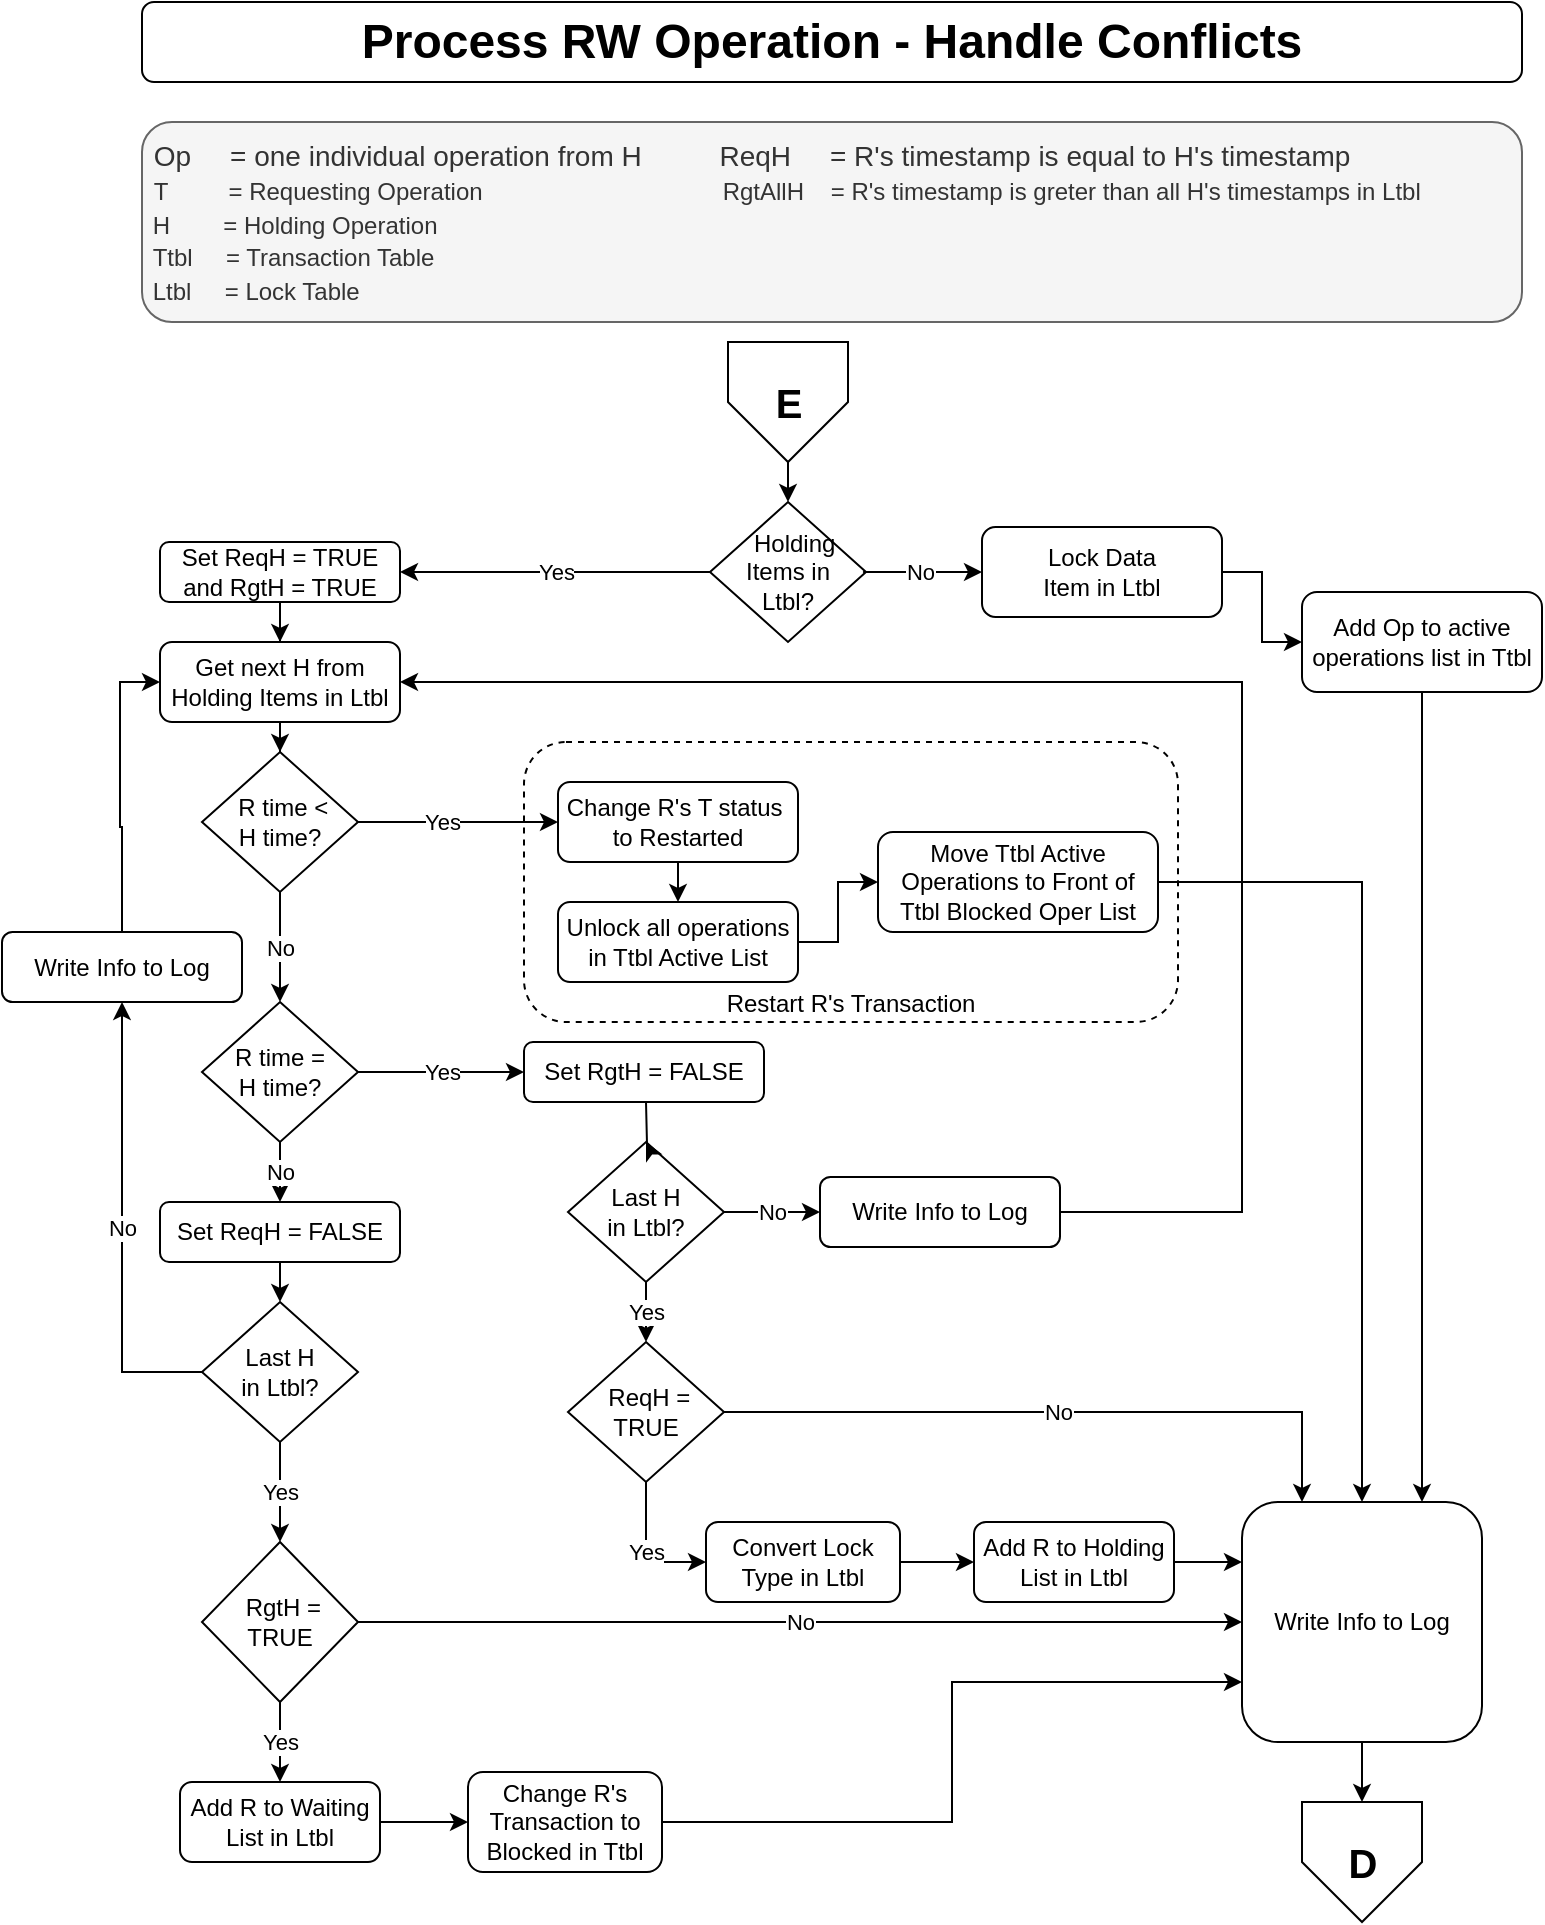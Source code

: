 <mxfile version="13.10.8" type="github">
  <diagram id="C5RBs43oDa-KdzZeNtuy" name="Page-1">
    <mxGraphModel dx="978" dy="665" grid="1" gridSize="10" guides="1" tooltips="1" connect="1" arrows="1" fold="1" page="1" pageScale="1" pageWidth="827" pageHeight="1169" math="0" shadow="0">
      <root>
        <mxCell id="WIyWlLk6GJQsqaUBKTNV-0" />
        <mxCell id="WIyWlLk6GJQsqaUBKTNV-1" parent="WIyWlLk6GJQsqaUBKTNV-0" />
        <mxCell id="a0qcRUhDXjjUuK-SwN_m-12" value="Restart R&#39;s Transaction" style="rounded=1;whiteSpace=wrap;html=1;fontSize=12;glass=0;strokeWidth=1;shadow=0;container=0;dashed=1;verticalAlign=bottom;" vertex="1" parent="WIyWlLk6GJQsqaUBKTNV-1">
          <mxGeometry x="271" y="410" width="327" height="140" as="geometry" />
        </mxCell>
        <mxCell id="MxyfuENbYduMKJOF5cX6-17" value="Process RW Operation - Handle Conflicts" style="rounded=1;whiteSpace=wrap;html=1;fontSize=24;glass=0;strokeWidth=1;shadow=0;fontStyle=1" parent="WIyWlLk6GJQsqaUBKTNV-1" vertex="1">
          <mxGeometry x="80" y="40" width="690" height="40" as="geometry" />
        </mxCell>
        <mxCell id="MxyfuENbYduMKJOF5cX6-45" value="&amp;nbsp;Op&amp;nbsp; &amp;nbsp; &amp;nbsp;= one individual operation from H&amp;nbsp; &amp;nbsp; &amp;nbsp; &amp;nbsp; &amp;nbsp; ReqH&amp;nbsp; &amp;nbsp; &amp;nbsp;= R&#39;s timestamp is equal to H&#39;s timestamp&lt;br&gt;&amp;nbsp;&lt;span style=&quot;text-align: center ; font-size: 12px&quot;&gt;&lt;font style=&quot;font-size: 12px&quot;&gt;T&amp;nbsp; &amp;nbsp; &amp;nbsp; &amp;nbsp; &amp;nbsp;= Requesting Operation&amp;nbsp; &amp;nbsp; &amp;nbsp; &amp;nbsp; &amp;nbsp; &amp;nbsp; &amp;nbsp; &amp;nbsp; &amp;nbsp; &amp;nbsp; &amp;nbsp; &amp;nbsp; &amp;nbsp; &amp;nbsp; &amp;nbsp; &amp;nbsp; &amp;nbsp; &amp;nbsp; RgtAllH&amp;nbsp; &amp;nbsp; = R&#39;s timestamp is greter than all H&#39;s timestamps in Ltbl&lt;br&gt;&amp;nbsp;H&amp;nbsp; &amp;nbsp; &amp;nbsp; &amp;nbsp; = Holding Operation&lt;br&gt;&amp;nbsp;Ttbl&amp;nbsp; &amp;nbsp; &amp;nbsp;= Transaction Table&lt;br&gt;&amp;nbsp;Ltbl&amp;nbsp; &amp;nbsp; &amp;nbsp;= Lock Table&lt;br&gt;&lt;/font&gt;&lt;/span&gt;" style="text;html=1;align=left;verticalAlign=top;whiteSpace=wrap;rounded=1;fontSize=14;labelBorderColor=none;spacingTop=2;spacingLeft=0;spacingBottom=0;spacingRight=0;spacing=2;perimeterSpacing=0;strokeWidth=1;labelPadding=-1;fillColor=#f5f5f5;strokeColor=#666666;fontColor=#333333;" parent="WIyWlLk6GJQsqaUBKTNV-1" vertex="1">
          <mxGeometry x="80" y="100" width="690" height="100" as="geometry" />
        </mxCell>
        <mxCell id="b_4wLnTa9Ot5EjCLIlPe-1" value="E" style="verticalLabelPosition=middle;verticalAlign=middle;html=1;shape=offPageConnector;rounded=0;size=0.5;labelPosition=center;align=center;fontSize=20;fontStyle=1" parent="WIyWlLk6GJQsqaUBKTNV-1" vertex="1">
          <mxGeometry x="373" y="210" width="60" height="60" as="geometry" />
        </mxCell>
        <mxCell id="a0qcRUhDXjjUuK-SwN_m-22" value="Yes" style="edgeStyle=orthogonalEdgeStyle;rounded=0;orthogonalLoop=1;jettySize=auto;html=1;exitX=0;exitY=0.5;exitDx=0;exitDy=0;entryX=1;entryY=0.5;entryDx=0;entryDy=0;" edge="1" parent="WIyWlLk6GJQsqaUBKTNV-1" source="P3ikQWSBlR8Jcj2DVICu-0" target="a0qcRUhDXjjUuK-SwN_m-0">
          <mxGeometry relative="1" as="geometry" />
        </mxCell>
        <mxCell id="P3ikQWSBlR8Jcj2DVICu-0" value="&amp;nbsp; Holding &lt;br&gt;Items in &lt;br&gt;Ltbl?" style="rhombus;whiteSpace=wrap;html=1;container=0;" parent="WIyWlLk6GJQsqaUBKTNV-1" vertex="1">
          <mxGeometry x="364" y="290" width="78" height="70" as="geometry" />
        </mxCell>
        <mxCell id="P3ikQWSBlR8Jcj2DVICu-1" style="edgeStyle=orthogonalEdgeStyle;rounded=0;orthogonalLoop=1;jettySize=auto;html=1;entryX=0.5;entryY=0;entryDx=0;entryDy=0;exitX=0.5;exitY=1;exitDx=0;exitDy=0;" parent="WIyWlLk6GJQsqaUBKTNV-1" source="b_4wLnTa9Ot5EjCLIlPe-1" target="P3ikQWSBlR8Jcj2DVICu-0" edge="1">
          <mxGeometry x="310" y="250" as="geometry">
            <mxPoint x="403" y="270" as="sourcePoint" />
            <mxPoint x="403" y="400" as="targetPoint" />
            <Array as="points" />
          </mxGeometry>
        </mxCell>
        <mxCell id="P3ikQWSBlR8Jcj2DVICu-2" value="Lock Data &lt;br&gt;Item in Ltbl" style="rounded=1;whiteSpace=wrap;html=1;fontSize=12;glass=0;strokeWidth=1;shadow=0;container=0;" parent="WIyWlLk6GJQsqaUBKTNV-1" vertex="1">
          <mxGeometry x="500" y="302.5" width="120" height="45" as="geometry" />
        </mxCell>
        <mxCell id="P3ikQWSBlR8Jcj2DVICu-3" value="D" style="verticalLabelPosition=middle;verticalAlign=middle;html=1;shape=offPageConnector;rounded=0;size=0.5;labelPosition=center;align=center;fontSize=20;fontStyle=1" parent="WIyWlLk6GJQsqaUBKTNV-1" vertex="1">
          <mxGeometry x="660" y="940" width="60" height="60" as="geometry" />
        </mxCell>
        <mxCell id="P3ikQWSBlR8Jcj2DVICu-6" value="" style="endArrow=classic;html=1;exitX=1;exitY=0.5;exitDx=0;exitDy=0;edgeStyle=orthogonalEdgeStyle;entryX=0;entryY=0.5;entryDx=0;entryDy=0;" parent="WIyWlLk6GJQsqaUBKTNV-1" source="P3ikQWSBlR8Jcj2DVICu-0" target="P3ikQWSBlR8Jcj2DVICu-2" edge="1">
          <mxGeometry x="310" y="250" as="geometry">
            <mxPoint x="378" y="445" as="sourcePoint" />
            <mxPoint x="403" y="400" as="targetPoint" />
            <Array as="points">
              <mxPoint x="440" y="325" />
              <mxPoint x="440" y="325" />
            </Array>
          </mxGeometry>
        </mxCell>
        <mxCell id="P3ikQWSBlR8Jcj2DVICu-7" value="No" style="edgeLabel;resizable=0;html=1;align=center;verticalAlign=middle;container=0;" parent="P3ikQWSBlR8Jcj2DVICu-6" connectable="0" vertex="1">
          <mxGeometry relative="1" as="geometry" />
        </mxCell>
        <mxCell id="P3ikQWSBlR8Jcj2DVICu-8" style="edgeStyle=orthogonalEdgeStyle;rounded=0;orthogonalLoop=1;jettySize=auto;html=1;entryX=0;entryY=0.5;entryDx=0;entryDy=0;exitX=1;exitY=0.5;exitDx=0;exitDy=0;" parent="WIyWlLk6GJQsqaUBKTNV-1" source="P3ikQWSBlR8Jcj2DVICu-2" target="ci1VZqPzHlIvv0wYTucQ-0" edge="1">
          <mxGeometry x="320" y="295" as="geometry">
            <mxPoint x="413" y="315" as="sourcePoint" />
            <mxPoint x="413" y="335" as="targetPoint" />
            <Array as="points" />
          </mxGeometry>
        </mxCell>
        <mxCell id="ci1VZqPzHlIvv0wYTucQ-0" value="Add Op to active operations list in Ttbl" style="rounded=1;whiteSpace=wrap;html=1;fontSize=12;glass=0;strokeWidth=1;shadow=0;container=0;" parent="WIyWlLk6GJQsqaUBKTNV-1" vertex="1">
          <mxGeometry x="660" y="335" width="120" height="50" as="geometry" />
        </mxCell>
        <mxCell id="ci1VZqPzHlIvv0wYTucQ-1" style="edgeStyle=orthogonalEdgeStyle;rounded=0;orthogonalLoop=1;jettySize=auto;html=1;entryX=0.75;entryY=0;entryDx=0;entryDy=0;exitX=0.5;exitY=1;exitDx=0;exitDy=0;" parent="WIyWlLk6GJQsqaUBKTNV-1" source="ci1VZqPzHlIvv0wYTucQ-0" target="a0qcRUhDXjjUuK-SwN_m-6" edge="1">
          <mxGeometry x="330" y="305" as="geometry">
            <mxPoint x="620" y="370" as="sourcePoint" />
            <mxPoint x="670" y="370" as="targetPoint" />
            <Array as="points" />
          </mxGeometry>
        </mxCell>
        <mxCell id="a0qcRUhDXjjUuK-SwN_m-3" value="" style="edgeStyle=orthogonalEdgeStyle;rounded=0;orthogonalLoop=1;jettySize=auto;html=1;" edge="1" parent="WIyWlLk6GJQsqaUBKTNV-1" source="a0qcRUhDXjjUuK-SwN_m-0" target="a0qcRUhDXjjUuK-SwN_m-2">
          <mxGeometry relative="1" as="geometry" />
        </mxCell>
        <mxCell id="a0qcRUhDXjjUuK-SwN_m-0" value="Set ReqH = TRUE and RgtH = TRUE" style="rounded=1;whiteSpace=wrap;html=1;fontSize=12;glass=0;strokeWidth=1;shadow=0;container=0;" vertex="1" parent="WIyWlLk6GJQsqaUBKTNV-1">
          <mxGeometry x="89" y="310" width="120" height="30" as="geometry" />
        </mxCell>
        <mxCell id="a0qcRUhDXjjUuK-SwN_m-5" value="" style="edgeStyle=orthogonalEdgeStyle;rounded=0;orthogonalLoop=1;jettySize=auto;html=1;" edge="1" parent="WIyWlLk6GJQsqaUBKTNV-1" source="a0qcRUhDXjjUuK-SwN_m-2" target="a0qcRUhDXjjUuK-SwN_m-4">
          <mxGeometry relative="1" as="geometry" />
        </mxCell>
        <mxCell id="a0qcRUhDXjjUuK-SwN_m-2" value="Get next H from Holding Items in Ltbl" style="rounded=1;whiteSpace=wrap;html=1;fontSize=12;glass=0;strokeWidth=1;shadow=0;container=0;" vertex="1" parent="WIyWlLk6GJQsqaUBKTNV-1">
          <mxGeometry x="89" y="360" width="120" height="40" as="geometry" />
        </mxCell>
        <mxCell id="a0qcRUhDXjjUuK-SwN_m-9" value="Yes" style="edgeStyle=orthogonalEdgeStyle;rounded=0;orthogonalLoop=1;jettySize=auto;html=1;entryX=0;entryY=0.5;entryDx=0;entryDy=0;exitX=1;exitY=0.5;exitDx=0;exitDy=0;" edge="1" parent="WIyWlLk6GJQsqaUBKTNV-1" source="a0qcRUhDXjjUuK-SwN_m-4" target="a0qcRUhDXjjUuK-SwN_m-23">
          <mxGeometry relative="1" as="geometry">
            <mxPoint x="170" y="497.5" as="targetPoint" />
            <Array as="points">
              <mxPoint x="180" y="450" />
              <mxPoint x="180" y="450" />
            </Array>
          </mxGeometry>
        </mxCell>
        <mxCell id="a0qcRUhDXjjUuK-SwN_m-15" value="No" style="edgeStyle=orthogonalEdgeStyle;rounded=0;orthogonalLoop=1;jettySize=auto;html=1;" edge="1" parent="WIyWlLk6GJQsqaUBKTNV-1" source="a0qcRUhDXjjUuK-SwN_m-4" target="a0qcRUhDXjjUuK-SwN_m-13">
          <mxGeometry relative="1" as="geometry" />
        </mxCell>
        <mxCell id="a0qcRUhDXjjUuK-SwN_m-4" value="&amp;nbsp;R time &amp;lt; &lt;br&gt;H time?" style="rhombus;whiteSpace=wrap;html=1;container=0;" vertex="1" parent="WIyWlLk6GJQsqaUBKTNV-1">
          <mxGeometry x="110" y="415" width="78" height="70" as="geometry" />
        </mxCell>
        <mxCell id="a0qcRUhDXjjUuK-SwN_m-7" value="" style="edgeStyle=orthogonalEdgeStyle;rounded=0;orthogonalLoop=1;jettySize=auto;html=1;" edge="1" parent="WIyWlLk6GJQsqaUBKTNV-1" source="a0qcRUhDXjjUuK-SwN_m-6" target="P3ikQWSBlR8Jcj2DVICu-3">
          <mxGeometry relative="1" as="geometry" />
        </mxCell>
        <mxCell id="a0qcRUhDXjjUuK-SwN_m-6" value="Write Info to Log" style="rounded=1;whiteSpace=wrap;html=1;fontSize=12;glass=0;strokeWidth=1;shadow=0;container=0;" vertex="1" parent="WIyWlLk6GJQsqaUBKTNV-1">
          <mxGeometry x="630" y="790" width="120" height="120" as="geometry" />
        </mxCell>
        <mxCell id="a0qcRUhDXjjUuK-SwN_m-18" value="Yes" style="edgeStyle=orthogonalEdgeStyle;rounded=0;orthogonalLoop=1;jettySize=auto;html=1;entryX=0;entryY=0.5;entryDx=0;entryDy=0;" edge="1" parent="WIyWlLk6GJQsqaUBKTNV-1" source="a0qcRUhDXjjUuK-SwN_m-13" target="a0qcRUhDXjjUuK-SwN_m-17">
          <mxGeometry relative="1" as="geometry">
            <mxPoint x="193" y="575" as="targetPoint" />
          </mxGeometry>
        </mxCell>
        <mxCell id="a0qcRUhDXjjUuK-SwN_m-46" value="No" style="edgeStyle=orthogonalEdgeStyle;rounded=0;orthogonalLoop=1;jettySize=auto;html=1;exitX=0.5;exitY=1;exitDx=0;exitDy=0;entryX=0.5;entryY=0;entryDx=0;entryDy=0;" edge="1" parent="WIyWlLk6GJQsqaUBKTNV-1" source="a0qcRUhDXjjUuK-SwN_m-13" target="a0qcRUhDXjjUuK-SwN_m-45">
          <mxGeometry relative="1" as="geometry" />
        </mxCell>
        <mxCell id="a0qcRUhDXjjUuK-SwN_m-13" value="&amp;nbsp;R time =&amp;nbsp;&lt;br&gt;H time?" style="rhombus;whiteSpace=wrap;html=1;container=0;" vertex="1" parent="WIyWlLk6GJQsqaUBKTNV-1">
          <mxGeometry x="110" y="540" width="78" height="70" as="geometry" />
        </mxCell>
        <mxCell id="a0qcRUhDXjjUuK-SwN_m-34" value="Yes" style="edgeStyle=orthogonalEdgeStyle;rounded=0;orthogonalLoop=1;jettySize=auto;html=1;exitX=0.5;exitY=1;exitDx=0;exitDy=0;" edge="1" parent="WIyWlLk6GJQsqaUBKTNV-1" source="a0qcRUhDXjjUuK-SwN_m-14" target="a0qcRUhDXjjUuK-SwN_m-33">
          <mxGeometry relative="1" as="geometry" />
        </mxCell>
        <mxCell id="a0qcRUhDXjjUuK-SwN_m-14" value="Last H &lt;br&gt;in Ltbl?" style="rhombus;whiteSpace=wrap;html=1;container=0;" vertex="1" parent="WIyWlLk6GJQsqaUBKTNV-1">
          <mxGeometry x="293" y="610" width="78" height="70" as="geometry" />
        </mxCell>
        <mxCell id="a0qcRUhDXjjUuK-SwN_m-19" value="" style="edgeStyle=orthogonalEdgeStyle;rounded=0;orthogonalLoop=1;jettySize=auto;html=1;" edge="1" parent="WIyWlLk6GJQsqaUBKTNV-1" target="a0qcRUhDXjjUuK-SwN_m-14">
          <mxGeometry relative="1" as="geometry">
            <mxPoint x="332.0" y="590" as="sourcePoint" />
          </mxGeometry>
        </mxCell>
        <mxCell id="a0qcRUhDXjjUuK-SwN_m-17" value="Set RgtH = FALSE" style="rounded=1;whiteSpace=wrap;html=1;fontSize=12;glass=0;strokeWidth=1;shadow=0;container=0;" vertex="1" parent="WIyWlLk6GJQsqaUBKTNV-1">
          <mxGeometry x="271" y="560" width="120" height="30" as="geometry" />
        </mxCell>
        <mxCell id="a0qcRUhDXjjUuK-SwN_m-30" style="edgeStyle=orthogonalEdgeStyle;rounded=0;orthogonalLoop=1;jettySize=auto;html=1;exitX=0.5;exitY=1;exitDx=0;exitDy=0;entryX=0.5;entryY=0;entryDx=0;entryDy=0;" edge="1" parent="WIyWlLk6GJQsqaUBKTNV-1" source="a0qcRUhDXjjUuK-SwN_m-23" target="a0qcRUhDXjjUuK-SwN_m-24">
          <mxGeometry relative="1" as="geometry" />
        </mxCell>
        <mxCell id="a0qcRUhDXjjUuK-SwN_m-23" value="Change R&#39;s T status&amp;nbsp;&lt;br&gt;to Restarted" style="rounded=1;whiteSpace=wrap;html=1;fontSize=12;glass=0;strokeWidth=1;shadow=0;container=0;" vertex="1" parent="WIyWlLk6GJQsqaUBKTNV-1">
          <mxGeometry x="288" y="430" width="120" height="40" as="geometry" />
        </mxCell>
        <mxCell id="a0qcRUhDXjjUuK-SwN_m-31" style="edgeStyle=orthogonalEdgeStyle;rounded=0;orthogonalLoop=1;jettySize=auto;html=1;exitX=1;exitY=0.5;exitDx=0;exitDy=0;entryX=0;entryY=0.5;entryDx=0;entryDy=0;" edge="1" parent="WIyWlLk6GJQsqaUBKTNV-1" source="a0qcRUhDXjjUuK-SwN_m-24" target="a0qcRUhDXjjUuK-SwN_m-25">
          <mxGeometry relative="1" as="geometry" />
        </mxCell>
        <mxCell id="a0qcRUhDXjjUuK-SwN_m-24" value="Unlock all operations in Ttbl Active List" style="rounded=1;whiteSpace=wrap;html=1;fontSize=12;glass=0;strokeWidth=1;shadow=0;container=0;" vertex="1" parent="WIyWlLk6GJQsqaUBKTNV-1">
          <mxGeometry x="288" y="490" width="120" height="40" as="geometry" />
        </mxCell>
        <mxCell id="a0qcRUhDXjjUuK-SwN_m-29" style="edgeStyle=orthogonalEdgeStyle;rounded=0;orthogonalLoop=1;jettySize=auto;html=1;exitX=1;exitY=0.5;exitDx=0;exitDy=0;entryX=0.5;entryY=0;entryDx=0;entryDy=0;" edge="1" parent="WIyWlLk6GJQsqaUBKTNV-1" source="a0qcRUhDXjjUuK-SwN_m-25" target="a0qcRUhDXjjUuK-SwN_m-6">
          <mxGeometry relative="1" as="geometry" />
        </mxCell>
        <mxCell id="a0qcRUhDXjjUuK-SwN_m-25" value="Move Ttbl Active Operations to Front of Ttbl Blocked Oper List" style="rounded=1;whiteSpace=wrap;html=1;fontSize=12;glass=0;strokeWidth=1;shadow=0;container=0;" vertex="1" parent="WIyWlLk6GJQsqaUBKTNV-1">
          <mxGeometry x="448" y="455" width="140" height="50" as="geometry" />
        </mxCell>
        <mxCell id="a0qcRUhDXjjUuK-SwN_m-35" value="No" style="edgeStyle=orthogonalEdgeStyle;rounded=0;orthogonalLoop=1;jettySize=auto;html=1;exitX=1;exitY=0.5;exitDx=0;exitDy=0;entryX=0.25;entryY=0;entryDx=0;entryDy=0;" edge="1" parent="WIyWlLk6GJQsqaUBKTNV-1" source="a0qcRUhDXjjUuK-SwN_m-33" target="a0qcRUhDXjjUuK-SwN_m-6">
          <mxGeometry relative="1" as="geometry" />
        </mxCell>
        <mxCell id="a0qcRUhDXjjUuK-SwN_m-41" value="Yes" style="edgeStyle=orthogonalEdgeStyle;rounded=0;orthogonalLoop=1;jettySize=auto;html=1;exitX=0.5;exitY=1;exitDx=0;exitDy=0;entryX=0;entryY=0.5;entryDx=0;entryDy=0;" edge="1" parent="WIyWlLk6GJQsqaUBKTNV-1" source="a0qcRUhDXjjUuK-SwN_m-33" target="a0qcRUhDXjjUuK-SwN_m-39">
          <mxGeometry relative="1" as="geometry" />
        </mxCell>
        <mxCell id="a0qcRUhDXjjUuK-SwN_m-33" value="&amp;nbsp;ReqH = TRUE" style="rhombus;whiteSpace=wrap;html=1;container=0;" vertex="1" parent="WIyWlLk6GJQsqaUBKTNV-1">
          <mxGeometry x="293" y="710" width="78" height="70" as="geometry" />
        </mxCell>
        <mxCell id="a0qcRUhDXjjUuK-SwN_m-38" style="edgeStyle=orthogonalEdgeStyle;rounded=0;orthogonalLoop=1;jettySize=auto;html=1;exitX=1;exitY=0.5;exitDx=0;exitDy=0;entryX=1;entryY=0.5;entryDx=0;entryDy=0;" edge="1" parent="WIyWlLk6GJQsqaUBKTNV-1" source="a0qcRUhDXjjUuK-SwN_m-36" target="a0qcRUhDXjjUuK-SwN_m-2">
          <mxGeometry relative="1" as="geometry">
            <Array as="points">
              <mxPoint x="630" y="645" />
              <mxPoint x="630" y="380" />
            </Array>
          </mxGeometry>
        </mxCell>
        <mxCell id="a0qcRUhDXjjUuK-SwN_m-36" value="Write Info to Log" style="rounded=1;whiteSpace=wrap;html=1;fontSize=12;glass=0;strokeWidth=1;shadow=0;container=0;" vertex="1" parent="WIyWlLk6GJQsqaUBKTNV-1">
          <mxGeometry x="419" y="627.5" width="120" height="35" as="geometry" />
        </mxCell>
        <mxCell id="a0qcRUhDXjjUuK-SwN_m-37" value="No" style="edgeStyle=orthogonalEdgeStyle;rounded=0;orthogonalLoop=1;jettySize=auto;html=1;exitX=1;exitY=0.5;exitDx=0;exitDy=0;entryX=0;entryY=0.5;entryDx=0;entryDy=0;" edge="1" parent="WIyWlLk6GJQsqaUBKTNV-1" source="a0qcRUhDXjjUuK-SwN_m-14" target="a0qcRUhDXjjUuK-SwN_m-36">
          <mxGeometry relative="1" as="geometry">
            <mxPoint x="328" y="645" as="sourcePoint" />
            <mxPoint x="199" y="380" as="targetPoint" />
            <Array as="points" />
          </mxGeometry>
        </mxCell>
        <mxCell id="a0qcRUhDXjjUuK-SwN_m-43" style="edgeStyle=orthogonalEdgeStyle;rounded=0;orthogonalLoop=1;jettySize=auto;html=1;exitX=1;exitY=0.5;exitDx=0;exitDy=0;entryX=0;entryY=0.5;entryDx=0;entryDy=0;" edge="1" parent="WIyWlLk6GJQsqaUBKTNV-1" source="a0qcRUhDXjjUuK-SwN_m-39" target="a0qcRUhDXjjUuK-SwN_m-40">
          <mxGeometry relative="1" as="geometry" />
        </mxCell>
        <mxCell id="a0qcRUhDXjjUuK-SwN_m-39" value="Convert Lock &lt;br&gt;Type in Ltbl" style="rounded=1;whiteSpace=wrap;html=1;fontSize=12;glass=0;strokeWidth=1;shadow=0;container=0;" vertex="1" parent="WIyWlLk6GJQsqaUBKTNV-1">
          <mxGeometry x="362" y="800" width="97" height="40" as="geometry" />
        </mxCell>
        <mxCell id="a0qcRUhDXjjUuK-SwN_m-51" style="edgeStyle=orthogonalEdgeStyle;rounded=0;orthogonalLoop=1;jettySize=auto;html=1;exitX=1;exitY=0.5;exitDx=0;exitDy=0;entryX=0;entryY=0.25;entryDx=0;entryDy=0;" edge="1" parent="WIyWlLk6GJQsqaUBKTNV-1" source="a0qcRUhDXjjUuK-SwN_m-40" target="a0qcRUhDXjjUuK-SwN_m-6">
          <mxGeometry relative="1" as="geometry" />
        </mxCell>
        <mxCell id="a0qcRUhDXjjUuK-SwN_m-40" value="Add R to Holding List in Ltbl" style="rounded=1;whiteSpace=wrap;html=1;fontSize=12;glass=0;strokeWidth=1;shadow=0;container=0;" vertex="1" parent="WIyWlLk6GJQsqaUBKTNV-1">
          <mxGeometry x="496" y="800" width="100" height="40" as="geometry" />
        </mxCell>
        <mxCell id="a0qcRUhDXjjUuK-SwN_m-50" style="edgeStyle=orthogonalEdgeStyle;rounded=0;orthogonalLoop=1;jettySize=auto;html=1;exitX=0.5;exitY=1;exitDx=0;exitDy=0;entryX=0.5;entryY=0;entryDx=0;entryDy=0;" edge="1" parent="WIyWlLk6GJQsqaUBKTNV-1" source="a0qcRUhDXjjUuK-SwN_m-45" target="a0qcRUhDXjjUuK-SwN_m-48">
          <mxGeometry relative="1" as="geometry" />
        </mxCell>
        <mxCell id="a0qcRUhDXjjUuK-SwN_m-45" value="Set ReqH = FALSE" style="rounded=1;whiteSpace=wrap;html=1;fontSize=12;glass=0;strokeWidth=1;shadow=0;container=0;" vertex="1" parent="WIyWlLk6GJQsqaUBKTNV-1">
          <mxGeometry x="89" y="640" width="120" height="30" as="geometry" />
        </mxCell>
        <mxCell id="a0qcRUhDXjjUuK-SwN_m-47" value="Yes" style="edgeStyle=orthogonalEdgeStyle;rounded=0;orthogonalLoop=1;jettySize=auto;html=1;exitX=0.5;exitY=1;exitDx=0;exitDy=0;" edge="1" parent="WIyWlLk6GJQsqaUBKTNV-1" source="a0qcRUhDXjjUuK-SwN_m-48" target="a0qcRUhDXjjUuK-SwN_m-49">
          <mxGeometry relative="1" as="geometry" />
        </mxCell>
        <mxCell id="a0qcRUhDXjjUuK-SwN_m-53" value="No" style="edgeStyle=orthogonalEdgeStyle;rounded=0;orthogonalLoop=1;jettySize=auto;html=1;exitX=0;exitY=0.5;exitDx=0;exitDy=0;entryX=0.5;entryY=1;entryDx=0;entryDy=0;" edge="1" parent="WIyWlLk6GJQsqaUBKTNV-1" source="a0qcRUhDXjjUuK-SwN_m-48" target="a0qcRUhDXjjUuK-SwN_m-61">
          <mxGeometry relative="1" as="geometry" />
        </mxCell>
        <mxCell id="a0qcRUhDXjjUuK-SwN_m-48" value="Last H &lt;br&gt;in Ltbl?" style="rhombus;whiteSpace=wrap;html=1;container=0;" vertex="1" parent="WIyWlLk6GJQsqaUBKTNV-1">
          <mxGeometry x="110" y="690" width="78" height="70" as="geometry" />
        </mxCell>
        <mxCell id="a0qcRUhDXjjUuK-SwN_m-52" value="No" style="edgeStyle=orthogonalEdgeStyle;rounded=0;orthogonalLoop=1;jettySize=auto;html=1;exitX=1;exitY=0.5;exitDx=0;exitDy=0;" edge="1" parent="WIyWlLk6GJQsqaUBKTNV-1" source="a0qcRUhDXjjUuK-SwN_m-49" target="a0qcRUhDXjjUuK-SwN_m-6">
          <mxGeometry relative="1" as="geometry" />
        </mxCell>
        <mxCell id="a0qcRUhDXjjUuK-SwN_m-58" value="Yes" style="edgeStyle=orthogonalEdgeStyle;rounded=0;orthogonalLoop=1;jettySize=auto;html=1;exitX=0.5;exitY=1;exitDx=0;exitDy=0;entryX=0.5;entryY=0;entryDx=0;entryDy=0;" edge="1" parent="WIyWlLk6GJQsqaUBKTNV-1" source="a0qcRUhDXjjUuK-SwN_m-49" target="a0qcRUhDXjjUuK-SwN_m-56">
          <mxGeometry relative="1" as="geometry" />
        </mxCell>
        <mxCell id="a0qcRUhDXjjUuK-SwN_m-49" value="&amp;nbsp;RgtH = TRUE" style="rhombus;whiteSpace=wrap;html=1;container=0;" vertex="1" parent="WIyWlLk6GJQsqaUBKTNV-1">
          <mxGeometry x="110" y="810" width="78" height="80" as="geometry" />
        </mxCell>
        <mxCell id="a0qcRUhDXjjUuK-SwN_m-60" style="edgeStyle=orthogonalEdgeStyle;rounded=0;orthogonalLoop=1;jettySize=auto;html=1;exitX=1;exitY=0.5;exitDx=0;exitDy=0;entryX=0;entryY=0.75;entryDx=0;entryDy=0;" edge="1" parent="WIyWlLk6GJQsqaUBKTNV-1" source="a0qcRUhDXjjUuK-SwN_m-55" target="a0qcRUhDXjjUuK-SwN_m-6">
          <mxGeometry relative="1" as="geometry" />
        </mxCell>
        <mxCell id="a0qcRUhDXjjUuK-SwN_m-55" value="Change R&#39;s Transaction to Blocked in Ttbl" style="rounded=1;whiteSpace=wrap;html=1;fontSize=12;glass=0;strokeWidth=1;shadow=0;container=0;" vertex="1" parent="WIyWlLk6GJQsqaUBKTNV-1">
          <mxGeometry x="243" y="925" width="97" height="50" as="geometry" />
        </mxCell>
        <mxCell id="a0qcRUhDXjjUuK-SwN_m-59" style="edgeStyle=orthogonalEdgeStyle;rounded=0;orthogonalLoop=1;jettySize=auto;html=1;exitX=1;exitY=0.5;exitDx=0;exitDy=0;entryX=0;entryY=0.5;entryDx=0;entryDy=0;" edge="1" parent="WIyWlLk6GJQsqaUBKTNV-1" source="a0qcRUhDXjjUuK-SwN_m-56" target="a0qcRUhDXjjUuK-SwN_m-55">
          <mxGeometry relative="1" as="geometry" />
        </mxCell>
        <mxCell id="a0qcRUhDXjjUuK-SwN_m-56" value="Add R to Waiting List in Ltbl" style="rounded=1;whiteSpace=wrap;html=1;fontSize=12;glass=0;strokeWidth=1;shadow=0;container=0;" vertex="1" parent="WIyWlLk6GJQsqaUBKTNV-1">
          <mxGeometry x="99" y="930" width="100" height="40" as="geometry" />
        </mxCell>
        <mxCell id="a0qcRUhDXjjUuK-SwN_m-62" style="edgeStyle=orthogonalEdgeStyle;rounded=0;orthogonalLoop=1;jettySize=auto;html=1;exitX=0.5;exitY=0;exitDx=0;exitDy=0;entryX=0;entryY=0.5;entryDx=0;entryDy=0;" edge="1" parent="WIyWlLk6GJQsqaUBKTNV-1" source="a0qcRUhDXjjUuK-SwN_m-61" target="a0qcRUhDXjjUuK-SwN_m-2">
          <mxGeometry relative="1" as="geometry" />
        </mxCell>
        <mxCell id="a0qcRUhDXjjUuK-SwN_m-61" value="Write Info to Log" style="rounded=1;whiteSpace=wrap;html=1;fontSize=12;glass=0;strokeWidth=1;shadow=0;container=0;" vertex="1" parent="WIyWlLk6GJQsqaUBKTNV-1">
          <mxGeometry x="10" y="505" width="120" height="35" as="geometry" />
        </mxCell>
      </root>
    </mxGraphModel>
  </diagram>
</mxfile>
